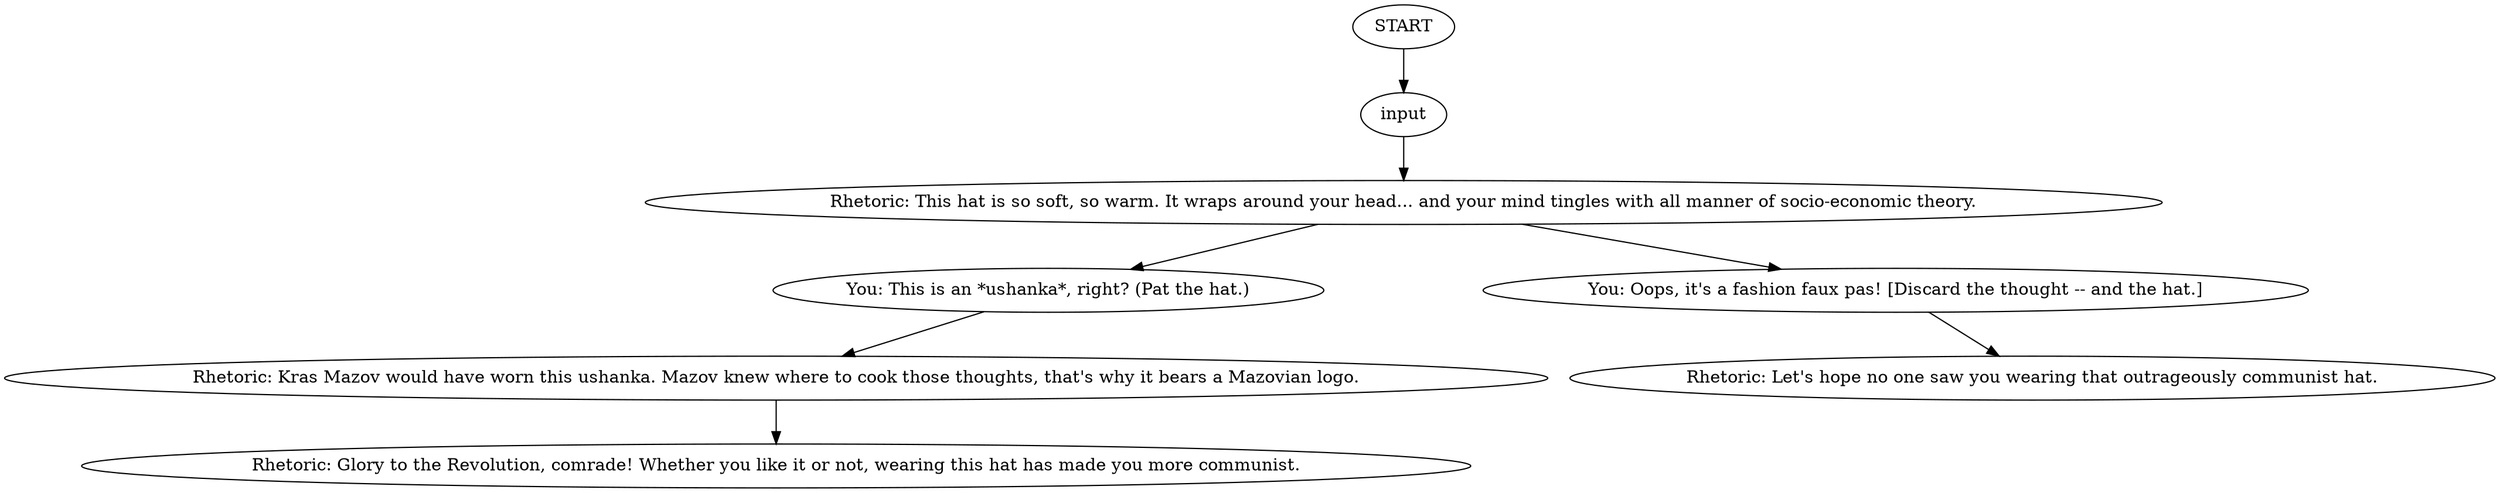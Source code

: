 # LAIR ORB / wearing revolutionary hat
# Putting the hat on gives a one time +1 to Mazovian Socio-Economics, you communist failure.
# ==================================================
digraph G {
	  0 [label="START"];
	  1 [label="input"];
	  2 [label="You: This is an *ushanka*, right? (Pat the hat.)"];
	  3 [label="Rhetoric: Kras Mazov would have worn this ushanka. Mazov knew where to cook those thoughts, that's why it bears a Mazovian logo."];
	  4 [label="Rhetoric: Glory to the Revolution, comrade! Whether you like it or not, wearing this hat has made you more communist."];
	  5 [label="Rhetoric: This hat is so soft, so warm. It wraps around your head... and your mind tingles with all manner of socio-economic theory."];
	  7 [label="You: Oops, it's a fashion faux pas! [Discard the thought -- and the hat.]"];
	  8 [label="Rhetoric: Let's hope no one saw you wearing that outrageously communist hat."];
	  0 -> 1
	  1 -> 5
	  2 -> 3
	  3 -> 4
	  5 -> 2
	  5 -> 7
	  7 -> 8
}


